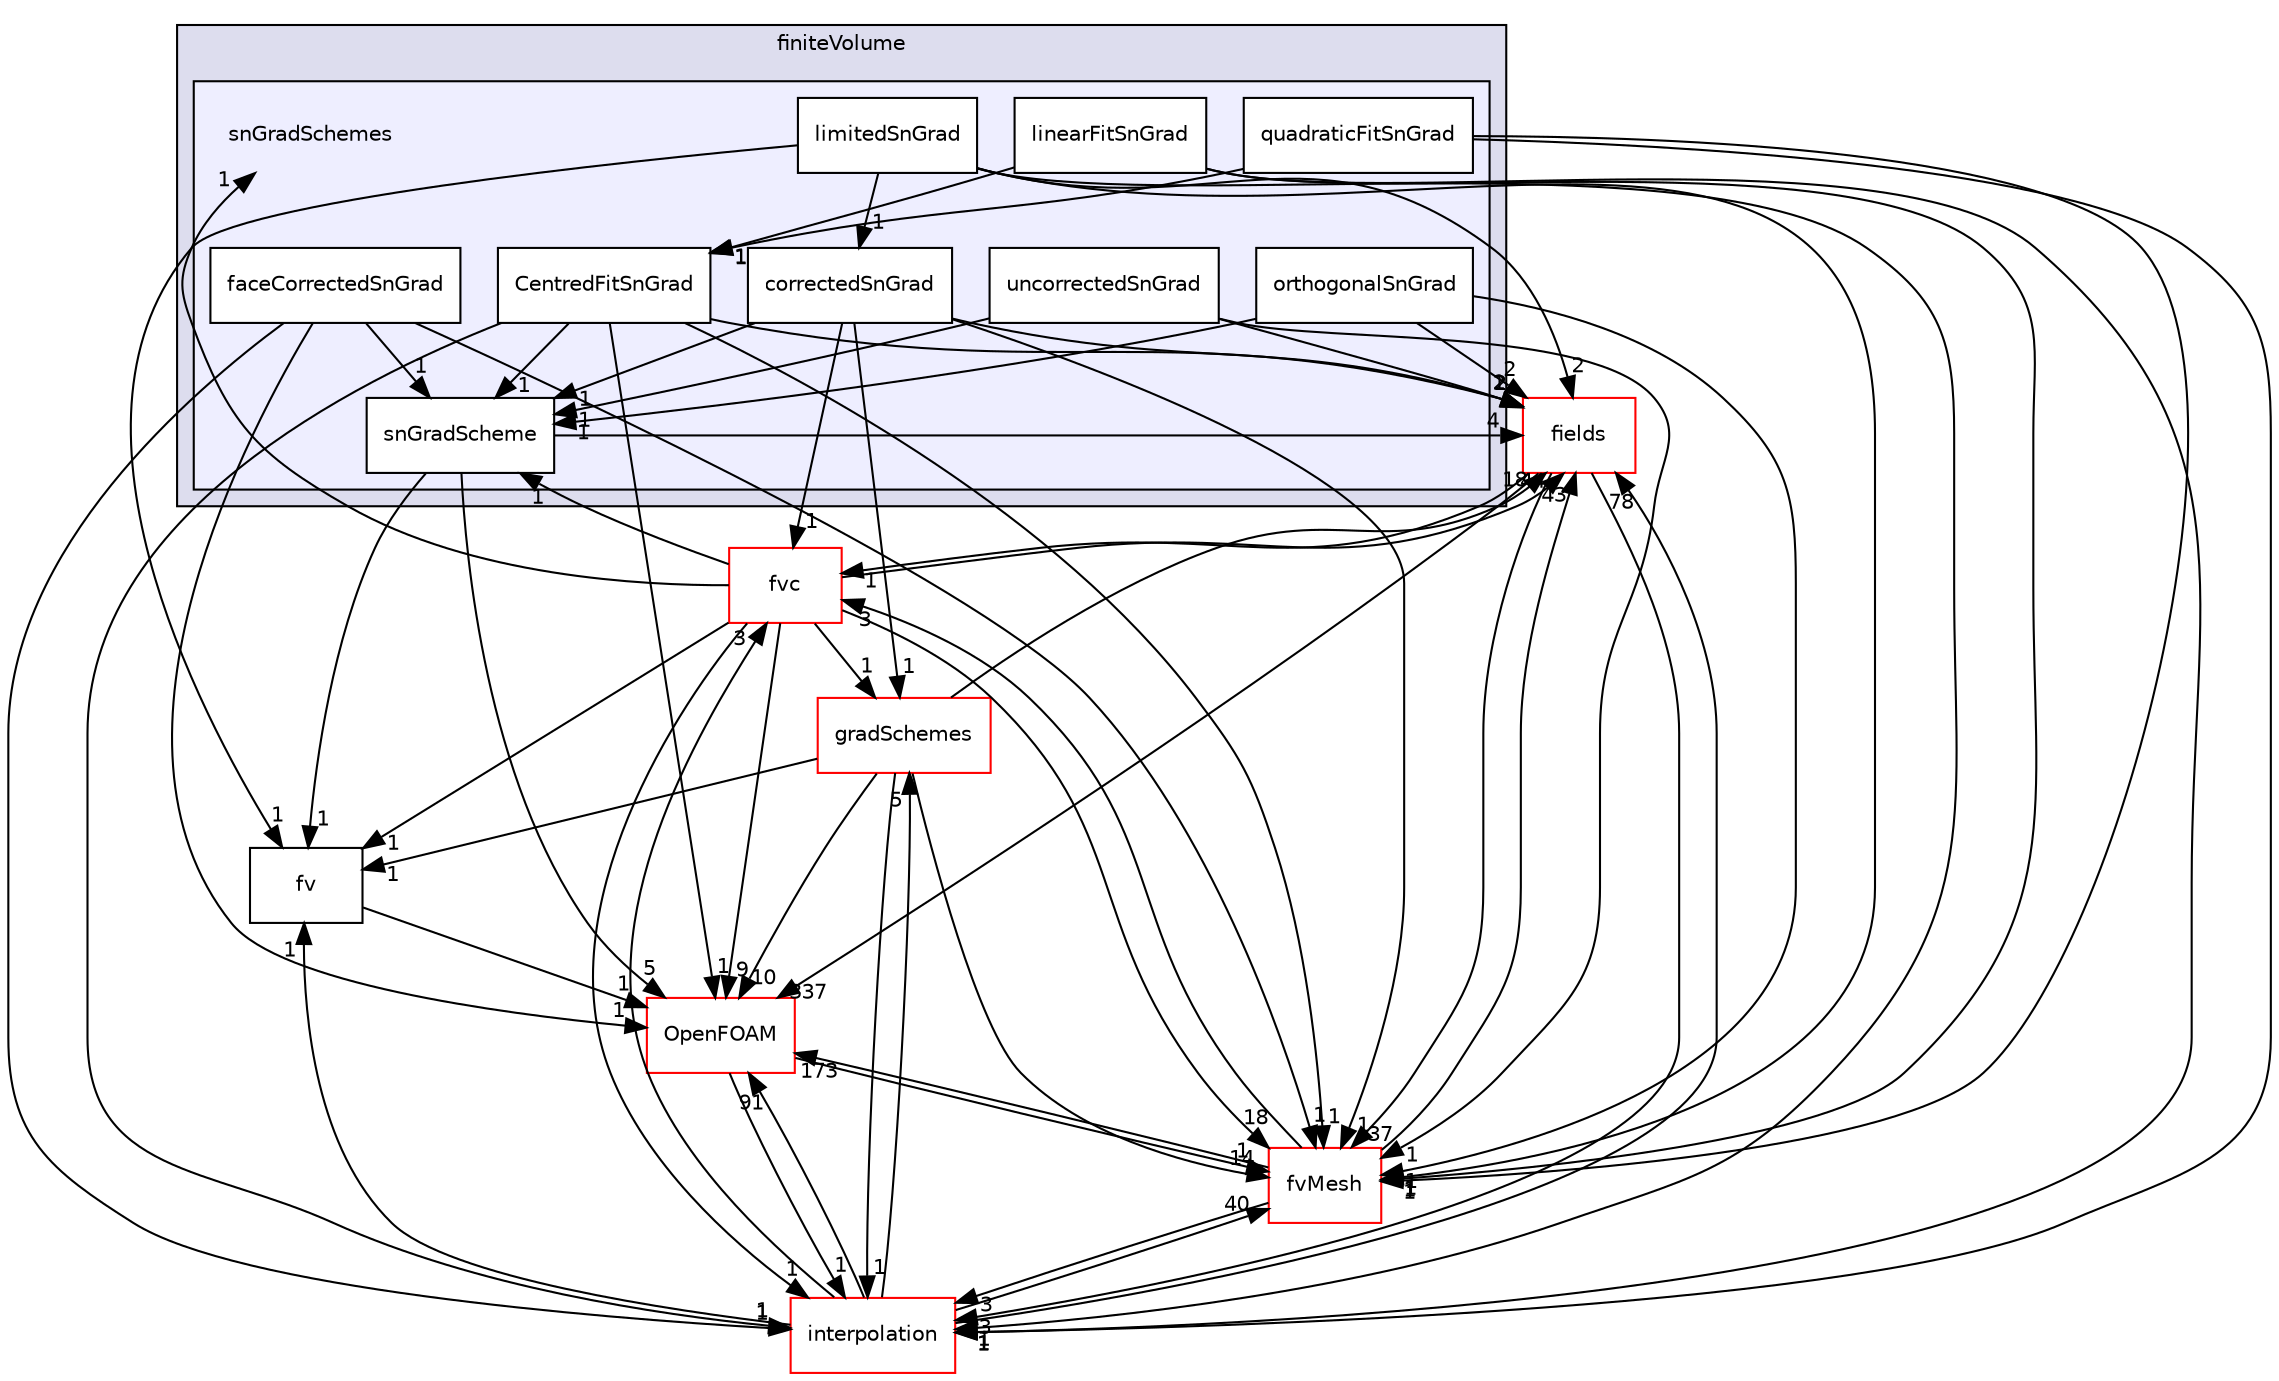 digraph "src/finiteVolume/finiteVolume/snGradSchemes" {
  bgcolor=transparent;
  compound=true
  node [ fontsize="10", fontname="Helvetica"];
  edge [ labelfontsize="10", labelfontname="Helvetica"];
  subgraph clusterdir_2ea871e4defbdbd60808750cae643c63 {
    graph [ bgcolor="#ddddee", pencolor="black", label="finiteVolume" fontname="Helvetica", fontsize="10", URL="dir_2ea871e4defbdbd60808750cae643c63.html"]
  subgraph clusterdir_f2a32fae3c7e5034ec75716fe725e251 {
    graph [ bgcolor="#eeeeff", pencolor="black", label="" URL="dir_f2a32fae3c7e5034ec75716fe725e251.html"];
    dir_f2a32fae3c7e5034ec75716fe725e251 [shape=plaintext label="snGradSchemes"];
    dir_e22c81bf62a8cb96666294c9a89f2d77 [shape=box label="CentredFitSnGrad" color="black" fillcolor="white" style="filled" URL="dir_e22c81bf62a8cb96666294c9a89f2d77.html"];
    dir_3e9d874e8898315a540c122aab485915 [shape=box label="correctedSnGrad" color="black" fillcolor="white" style="filled" URL="dir_3e9d874e8898315a540c122aab485915.html"];
    dir_563a5a917c2e89ad9e8a88c95e50ba10 [shape=box label="faceCorrectedSnGrad" color="black" fillcolor="white" style="filled" URL="dir_563a5a917c2e89ad9e8a88c95e50ba10.html"];
    dir_603edf348352c874ec6d271b6b1de187 [shape=box label="limitedSnGrad" color="black" fillcolor="white" style="filled" URL="dir_603edf348352c874ec6d271b6b1de187.html"];
    dir_cdf7810657136b2f9f8e9a4779a6e2be [shape=box label="linearFitSnGrad" color="black" fillcolor="white" style="filled" URL="dir_cdf7810657136b2f9f8e9a4779a6e2be.html"];
    dir_091c31615cad54469d4d805d84f89604 [shape=box label="orthogonalSnGrad" color="black" fillcolor="white" style="filled" URL="dir_091c31615cad54469d4d805d84f89604.html"];
    dir_65148369db316319adb612ca3e98e7fb [shape=box label="quadraticFitSnGrad" color="black" fillcolor="white" style="filled" URL="dir_65148369db316319adb612ca3e98e7fb.html"];
    dir_b183a1b254b58a98380f78c8137f8667 [shape=box label="snGradScheme" color="black" fillcolor="white" style="filled" URL="dir_b183a1b254b58a98380f78c8137f8667.html"];
    dir_521a694b130def606333b19d87306b5c [shape=box label="uncorrectedSnGrad" color="black" fillcolor="white" style="filled" URL="dir_521a694b130def606333b19d87306b5c.html"];
  }
  }
  dir_211d73fd6015a334f4cd90c9fb88c421 [shape=box label="gradSchemes" color="red" URL="dir_211d73fd6015a334f4cd90c9fb88c421.html"];
  dir_25ab4a83a983f7bb7a38b7f63bb141b7 [shape=box label="fields" color="red" URL="dir_25ab4a83a983f7bb7a38b7f63bb141b7.html"];
  dir_f4030f3362933683136e1dae328f10c0 [shape=box label="fvc" color="red" URL="dir_f4030f3362933683136e1dae328f10c0.html"];
  dir_c382fa095c9c33d8673c0dd60aaef275 [shape=box label="fvMesh" color="red" URL="dir_c382fa095c9c33d8673c0dd60aaef275.html"];
  dir_a586eb954e2e5e74ecf6fe95a2457777 [shape=box label="interpolation" color="red" URL="dir_a586eb954e2e5e74ecf6fe95a2457777.html"];
  dir_c5473ff19b20e6ec4dfe5c310b3778a8 [shape=box label="OpenFOAM" color="red" URL="dir_c5473ff19b20e6ec4dfe5c310b3778a8.html"];
  dir_0096c9c8cdcbf8f4884c37173134f444 [shape=box label="fv" URL="dir_0096c9c8cdcbf8f4884c37173134f444.html"];
  dir_091c31615cad54469d4d805d84f89604->dir_25ab4a83a983f7bb7a38b7f63bb141b7 [headlabel="2", labeldistance=1.5 headhref="dir_001108_000934.html"];
  dir_091c31615cad54469d4d805d84f89604->dir_b183a1b254b58a98380f78c8137f8667 [headlabel="1", labeldistance=1.5 headhref="dir_001108_001110.html"];
  dir_091c31615cad54469d4d805d84f89604->dir_c382fa095c9c33d8673c0dd60aaef275 [headlabel="1", labeldistance=1.5 headhref="dir_001108_001120.html"];
  dir_211d73fd6015a334f4cd90c9fb88c421->dir_25ab4a83a983f7bb7a38b7f63bb141b7 [headlabel="18", labeldistance=1.5 headhref="dir_001088_000934.html"];
  dir_211d73fd6015a334f4cd90c9fb88c421->dir_c382fa095c9c33d8673c0dd60aaef275 [headlabel="14", labeldistance=1.5 headhref="dir_001088_001120.html"];
  dir_211d73fd6015a334f4cd90c9fb88c421->dir_a586eb954e2e5e74ecf6fe95a2457777 [headlabel="1", labeldistance=1.5 headhref="dir_001088_001166.html"];
  dir_211d73fd6015a334f4cd90c9fb88c421->dir_c5473ff19b20e6ec4dfe5c310b3778a8 [headlabel="10", labeldistance=1.5 headhref="dir_001088_001892.html"];
  dir_211d73fd6015a334f4cd90c9fb88c421->dir_0096c9c8cdcbf8f4884c37173134f444 [headlabel="1", labeldistance=1.5 headhref="dir_001088_001082.html"];
  dir_25ab4a83a983f7bb7a38b7f63bb141b7->dir_f4030f3362933683136e1dae328f10c0 [headlabel="1", labeldistance=1.5 headhref="dir_000934_001083.html"];
  dir_25ab4a83a983f7bb7a38b7f63bb141b7->dir_c382fa095c9c33d8673c0dd60aaef275 [headlabel="37", labeldistance=1.5 headhref="dir_000934_001120.html"];
  dir_25ab4a83a983f7bb7a38b7f63bb141b7->dir_a586eb954e2e5e74ecf6fe95a2457777 [headlabel="3", labeldistance=1.5 headhref="dir_000934_001166.html"];
  dir_25ab4a83a983f7bb7a38b7f63bb141b7->dir_c5473ff19b20e6ec4dfe5c310b3778a8 [headlabel="337", labeldistance=1.5 headhref="dir_000934_001892.html"];
  dir_e22c81bf62a8cb96666294c9a89f2d77->dir_25ab4a83a983f7bb7a38b7f63bb141b7 [headlabel="1", labeldistance=1.5 headhref="dir_001103_000934.html"];
  dir_e22c81bf62a8cb96666294c9a89f2d77->dir_b183a1b254b58a98380f78c8137f8667 [headlabel="1", labeldistance=1.5 headhref="dir_001103_001110.html"];
  dir_e22c81bf62a8cb96666294c9a89f2d77->dir_c382fa095c9c33d8673c0dd60aaef275 [headlabel="1", labeldistance=1.5 headhref="dir_001103_001120.html"];
  dir_e22c81bf62a8cb96666294c9a89f2d77->dir_a586eb954e2e5e74ecf6fe95a2457777 [headlabel="1", labeldistance=1.5 headhref="dir_001103_001166.html"];
  dir_e22c81bf62a8cb96666294c9a89f2d77->dir_c5473ff19b20e6ec4dfe5c310b3778a8 [headlabel="1", labeldistance=1.5 headhref="dir_001103_001892.html"];
  dir_f4030f3362933683136e1dae328f10c0->dir_211d73fd6015a334f4cd90c9fb88c421 [headlabel="1", labeldistance=1.5 headhref="dir_001083_001088.html"];
  dir_f4030f3362933683136e1dae328f10c0->dir_25ab4a83a983f7bb7a38b7f63bb141b7 [headlabel="44", labeldistance=1.5 headhref="dir_001083_000934.html"];
  dir_f4030f3362933683136e1dae328f10c0->dir_b183a1b254b58a98380f78c8137f8667 [headlabel="1", labeldistance=1.5 headhref="dir_001083_001110.html"];
  dir_f4030f3362933683136e1dae328f10c0->dir_c382fa095c9c33d8673c0dd60aaef275 [headlabel="18", labeldistance=1.5 headhref="dir_001083_001120.html"];
  dir_f4030f3362933683136e1dae328f10c0->dir_f2a32fae3c7e5034ec75716fe725e251 [headlabel="1", labeldistance=1.5 headhref="dir_001083_001102.html"];
  dir_f4030f3362933683136e1dae328f10c0->dir_a586eb954e2e5e74ecf6fe95a2457777 [headlabel="1", labeldistance=1.5 headhref="dir_001083_001166.html"];
  dir_f4030f3362933683136e1dae328f10c0->dir_c5473ff19b20e6ec4dfe5c310b3778a8 [headlabel="9", labeldistance=1.5 headhref="dir_001083_001892.html"];
  dir_f4030f3362933683136e1dae328f10c0->dir_0096c9c8cdcbf8f4884c37173134f444 [headlabel="1", labeldistance=1.5 headhref="dir_001083_001082.html"];
  dir_521a694b130def606333b19d87306b5c->dir_25ab4a83a983f7bb7a38b7f63bb141b7 [headlabel="2", labeldistance=1.5 headhref="dir_001111_000934.html"];
  dir_521a694b130def606333b19d87306b5c->dir_b183a1b254b58a98380f78c8137f8667 [headlabel="1", labeldistance=1.5 headhref="dir_001111_001110.html"];
  dir_521a694b130def606333b19d87306b5c->dir_c382fa095c9c33d8673c0dd60aaef275 [headlabel="1", labeldistance=1.5 headhref="dir_001111_001120.html"];
  dir_603edf348352c874ec6d271b6b1de187->dir_25ab4a83a983f7bb7a38b7f63bb141b7 [headlabel="2", labeldistance=1.5 headhref="dir_001106_000934.html"];
  dir_603edf348352c874ec6d271b6b1de187->dir_c382fa095c9c33d8673c0dd60aaef275 [headlabel="1", labeldistance=1.5 headhref="dir_001106_001120.html"];
  dir_603edf348352c874ec6d271b6b1de187->dir_a586eb954e2e5e74ecf6fe95a2457777 [headlabel="1", labeldistance=1.5 headhref="dir_001106_001166.html"];
  dir_603edf348352c874ec6d271b6b1de187->dir_0096c9c8cdcbf8f4884c37173134f444 [headlabel="1", labeldistance=1.5 headhref="dir_001106_001082.html"];
  dir_603edf348352c874ec6d271b6b1de187->dir_3e9d874e8898315a540c122aab485915 [headlabel="1", labeldistance=1.5 headhref="dir_001106_001104.html"];
  dir_b183a1b254b58a98380f78c8137f8667->dir_25ab4a83a983f7bb7a38b7f63bb141b7 [headlabel="4", labeldistance=1.5 headhref="dir_001110_000934.html"];
  dir_b183a1b254b58a98380f78c8137f8667->dir_c5473ff19b20e6ec4dfe5c310b3778a8 [headlabel="5", labeldistance=1.5 headhref="dir_001110_001892.html"];
  dir_b183a1b254b58a98380f78c8137f8667->dir_0096c9c8cdcbf8f4884c37173134f444 [headlabel="1", labeldistance=1.5 headhref="dir_001110_001082.html"];
  dir_c382fa095c9c33d8673c0dd60aaef275->dir_25ab4a83a983f7bb7a38b7f63bb141b7 [headlabel="43", labeldistance=1.5 headhref="dir_001120_000934.html"];
  dir_c382fa095c9c33d8673c0dd60aaef275->dir_f4030f3362933683136e1dae328f10c0 [headlabel="3", labeldistance=1.5 headhref="dir_001120_001083.html"];
  dir_c382fa095c9c33d8673c0dd60aaef275->dir_a586eb954e2e5e74ecf6fe95a2457777 [headlabel="3", labeldistance=1.5 headhref="dir_001120_001166.html"];
  dir_c382fa095c9c33d8673c0dd60aaef275->dir_c5473ff19b20e6ec4dfe5c310b3778a8 [headlabel="173", labeldistance=1.5 headhref="dir_001120_001892.html"];
  dir_a586eb954e2e5e74ecf6fe95a2457777->dir_211d73fd6015a334f4cd90c9fb88c421 [headlabel="5", labeldistance=1.5 headhref="dir_001166_001088.html"];
  dir_a586eb954e2e5e74ecf6fe95a2457777->dir_25ab4a83a983f7bb7a38b7f63bb141b7 [headlabel="78", labeldistance=1.5 headhref="dir_001166_000934.html"];
  dir_a586eb954e2e5e74ecf6fe95a2457777->dir_f4030f3362933683136e1dae328f10c0 [headlabel="3", labeldistance=1.5 headhref="dir_001166_001083.html"];
  dir_a586eb954e2e5e74ecf6fe95a2457777->dir_c382fa095c9c33d8673c0dd60aaef275 [headlabel="40", labeldistance=1.5 headhref="dir_001166_001120.html"];
  dir_a586eb954e2e5e74ecf6fe95a2457777->dir_c5473ff19b20e6ec4dfe5c310b3778a8 [headlabel="91", labeldistance=1.5 headhref="dir_001166_001892.html"];
  dir_a586eb954e2e5e74ecf6fe95a2457777->dir_0096c9c8cdcbf8f4884c37173134f444 [headlabel="1", labeldistance=1.5 headhref="dir_001166_001082.html"];
  dir_c5473ff19b20e6ec4dfe5c310b3778a8->dir_c382fa095c9c33d8673c0dd60aaef275 [headlabel="1", labeldistance=1.5 headhref="dir_001892_001120.html"];
  dir_c5473ff19b20e6ec4dfe5c310b3778a8->dir_a586eb954e2e5e74ecf6fe95a2457777 [headlabel="1", labeldistance=1.5 headhref="dir_001892_001166.html"];
  dir_cdf7810657136b2f9f8e9a4779a6e2be->dir_e22c81bf62a8cb96666294c9a89f2d77 [headlabel="1", labeldistance=1.5 headhref="dir_001107_001103.html"];
  dir_cdf7810657136b2f9f8e9a4779a6e2be->dir_c382fa095c9c33d8673c0dd60aaef275 [headlabel="1", labeldistance=1.5 headhref="dir_001107_001120.html"];
  dir_cdf7810657136b2f9f8e9a4779a6e2be->dir_a586eb954e2e5e74ecf6fe95a2457777 [headlabel="1", labeldistance=1.5 headhref="dir_001107_001166.html"];
  dir_0096c9c8cdcbf8f4884c37173134f444->dir_c5473ff19b20e6ec4dfe5c310b3778a8 [headlabel="1", labeldistance=1.5 headhref="dir_001082_001892.html"];
  dir_563a5a917c2e89ad9e8a88c95e50ba10->dir_b183a1b254b58a98380f78c8137f8667 [headlabel="1", labeldistance=1.5 headhref="dir_001105_001110.html"];
  dir_563a5a917c2e89ad9e8a88c95e50ba10->dir_c382fa095c9c33d8673c0dd60aaef275 [headlabel="1", labeldistance=1.5 headhref="dir_001105_001120.html"];
  dir_563a5a917c2e89ad9e8a88c95e50ba10->dir_a586eb954e2e5e74ecf6fe95a2457777 [headlabel="1", labeldistance=1.5 headhref="dir_001105_001166.html"];
  dir_563a5a917c2e89ad9e8a88c95e50ba10->dir_c5473ff19b20e6ec4dfe5c310b3778a8 [headlabel="1", labeldistance=1.5 headhref="dir_001105_001892.html"];
  dir_65148369db316319adb612ca3e98e7fb->dir_e22c81bf62a8cb96666294c9a89f2d77 [headlabel="1", labeldistance=1.5 headhref="dir_001109_001103.html"];
  dir_65148369db316319adb612ca3e98e7fb->dir_c382fa095c9c33d8673c0dd60aaef275 [headlabel="1", labeldistance=1.5 headhref="dir_001109_001120.html"];
  dir_65148369db316319adb612ca3e98e7fb->dir_a586eb954e2e5e74ecf6fe95a2457777 [headlabel="1", labeldistance=1.5 headhref="dir_001109_001166.html"];
  dir_3e9d874e8898315a540c122aab485915->dir_211d73fd6015a334f4cd90c9fb88c421 [headlabel="1", labeldistance=1.5 headhref="dir_001104_001088.html"];
  dir_3e9d874e8898315a540c122aab485915->dir_25ab4a83a983f7bb7a38b7f63bb141b7 [headlabel="2", labeldistance=1.5 headhref="dir_001104_000934.html"];
  dir_3e9d874e8898315a540c122aab485915->dir_f4030f3362933683136e1dae328f10c0 [headlabel="1", labeldistance=1.5 headhref="dir_001104_001083.html"];
  dir_3e9d874e8898315a540c122aab485915->dir_b183a1b254b58a98380f78c8137f8667 [headlabel="1", labeldistance=1.5 headhref="dir_001104_001110.html"];
  dir_3e9d874e8898315a540c122aab485915->dir_c382fa095c9c33d8673c0dd60aaef275 [headlabel="1", labeldistance=1.5 headhref="dir_001104_001120.html"];
}
